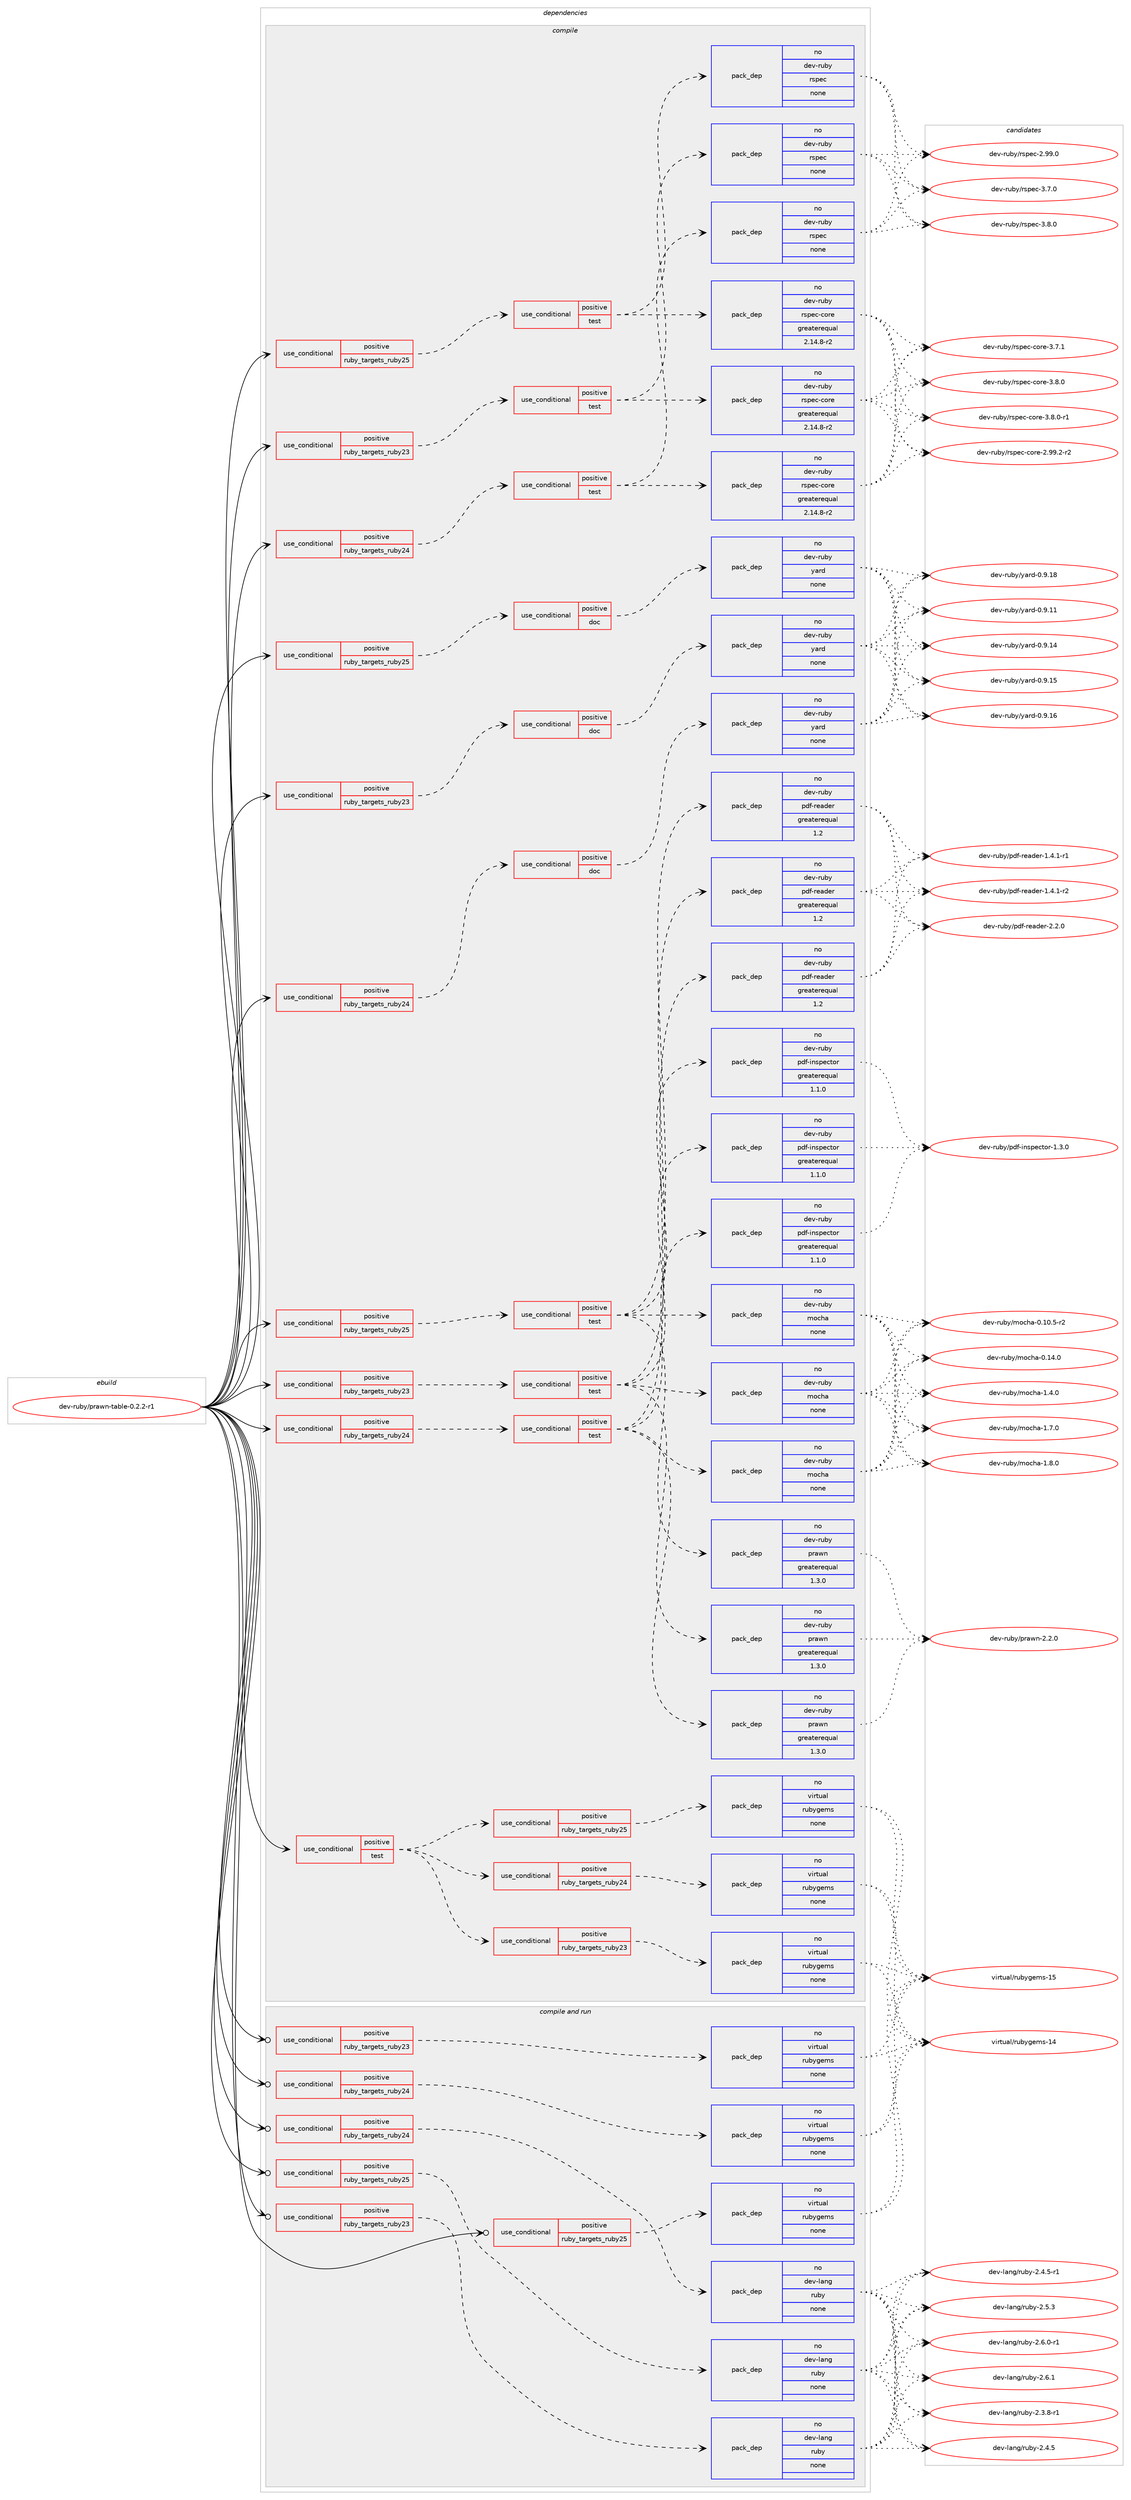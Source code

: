 digraph prolog {

# *************
# Graph options
# *************

newrank=true;
concentrate=true;
compound=true;
graph [rankdir=LR,fontname=Helvetica,fontsize=10,ranksep=1.5];#, ranksep=2.5, nodesep=0.2];
edge  [arrowhead=vee];
node  [fontname=Helvetica,fontsize=10];

# **********
# The ebuild
# **********

subgraph cluster_leftcol {
color=gray;
rank=same;
label=<<i>ebuild</i>>;
id [label="dev-ruby/prawn-table-0.2.2-r1", color=red, width=4, href="../dev-ruby/prawn-table-0.2.2-r1.svg"];
}

# ****************
# The dependencies
# ****************

subgraph cluster_midcol {
color=gray;
label=<<i>dependencies</i>>;
subgraph cluster_compile {
fillcolor="#eeeeee";
style=filled;
label=<<i>compile</i>>;
subgraph cond409770 {
dependency1512200 [label=<<TABLE BORDER="0" CELLBORDER="1" CELLSPACING="0" CELLPADDING="4"><TR><TD ROWSPAN="3" CELLPADDING="10">use_conditional</TD></TR><TR><TD>positive</TD></TR><TR><TD>ruby_targets_ruby23</TD></TR></TABLE>>, shape=none, color=red];
subgraph cond409771 {
dependency1512201 [label=<<TABLE BORDER="0" CELLBORDER="1" CELLSPACING="0" CELLPADDING="4"><TR><TD ROWSPAN="3" CELLPADDING="10">use_conditional</TD></TR><TR><TD>positive</TD></TR><TR><TD>doc</TD></TR></TABLE>>, shape=none, color=red];
subgraph pack1078924 {
dependency1512202 [label=<<TABLE BORDER="0" CELLBORDER="1" CELLSPACING="0" CELLPADDING="4" WIDTH="220"><TR><TD ROWSPAN="6" CELLPADDING="30">pack_dep</TD></TR><TR><TD WIDTH="110">no</TD></TR><TR><TD>dev-ruby</TD></TR><TR><TD>yard</TD></TR><TR><TD>none</TD></TR><TR><TD></TD></TR></TABLE>>, shape=none, color=blue];
}
dependency1512201:e -> dependency1512202:w [weight=20,style="dashed",arrowhead="vee"];
}
dependency1512200:e -> dependency1512201:w [weight=20,style="dashed",arrowhead="vee"];
}
id:e -> dependency1512200:w [weight=20,style="solid",arrowhead="vee"];
subgraph cond409772 {
dependency1512203 [label=<<TABLE BORDER="0" CELLBORDER="1" CELLSPACING="0" CELLPADDING="4"><TR><TD ROWSPAN="3" CELLPADDING="10">use_conditional</TD></TR><TR><TD>positive</TD></TR><TR><TD>ruby_targets_ruby23</TD></TR></TABLE>>, shape=none, color=red];
subgraph cond409773 {
dependency1512204 [label=<<TABLE BORDER="0" CELLBORDER="1" CELLSPACING="0" CELLPADDING="4"><TR><TD ROWSPAN="3" CELLPADDING="10">use_conditional</TD></TR><TR><TD>positive</TD></TR><TR><TD>test</TD></TR></TABLE>>, shape=none, color=red];
subgraph pack1078925 {
dependency1512205 [label=<<TABLE BORDER="0" CELLBORDER="1" CELLSPACING="0" CELLPADDING="4" WIDTH="220"><TR><TD ROWSPAN="6" CELLPADDING="30">pack_dep</TD></TR><TR><TD WIDTH="110">no</TD></TR><TR><TD>dev-ruby</TD></TR><TR><TD>mocha</TD></TR><TR><TD>none</TD></TR><TR><TD></TD></TR></TABLE>>, shape=none, color=blue];
}
dependency1512204:e -> dependency1512205:w [weight=20,style="dashed",arrowhead="vee"];
subgraph pack1078926 {
dependency1512206 [label=<<TABLE BORDER="0" CELLBORDER="1" CELLSPACING="0" CELLPADDING="4" WIDTH="220"><TR><TD ROWSPAN="6" CELLPADDING="30">pack_dep</TD></TR><TR><TD WIDTH="110">no</TD></TR><TR><TD>dev-ruby</TD></TR><TR><TD>pdf-inspector</TD></TR><TR><TD>greaterequal</TD></TR><TR><TD>1.1.0</TD></TR></TABLE>>, shape=none, color=blue];
}
dependency1512204:e -> dependency1512206:w [weight=20,style="dashed",arrowhead="vee"];
subgraph pack1078927 {
dependency1512207 [label=<<TABLE BORDER="0" CELLBORDER="1" CELLSPACING="0" CELLPADDING="4" WIDTH="220"><TR><TD ROWSPAN="6" CELLPADDING="30">pack_dep</TD></TR><TR><TD WIDTH="110">no</TD></TR><TR><TD>dev-ruby</TD></TR><TR><TD>pdf-reader</TD></TR><TR><TD>greaterequal</TD></TR><TR><TD>1.2</TD></TR></TABLE>>, shape=none, color=blue];
}
dependency1512204:e -> dependency1512207:w [weight=20,style="dashed",arrowhead="vee"];
subgraph pack1078928 {
dependency1512208 [label=<<TABLE BORDER="0" CELLBORDER="1" CELLSPACING="0" CELLPADDING="4" WIDTH="220"><TR><TD ROWSPAN="6" CELLPADDING="30">pack_dep</TD></TR><TR><TD WIDTH="110">no</TD></TR><TR><TD>dev-ruby</TD></TR><TR><TD>prawn</TD></TR><TR><TD>greaterequal</TD></TR><TR><TD>1.3.0</TD></TR></TABLE>>, shape=none, color=blue];
}
dependency1512204:e -> dependency1512208:w [weight=20,style="dashed",arrowhead="vee"];
}
dependency1512203:e -> dependency1512204:w [weight=20,style="dashed",arrowhead="vee"];
}
id:e -> dependency1512203:w [weight=20,style="solid",arrowhead="vee"];
subgraph cond409774 {
dependency1512209 [label=<<TABLE BORDER="0" CELLBORDER="1" CELLSPACING="0" CELLPADDING="4"><TR><TD ROWSPAN="3" CELLPADDING="10">use_conditional</TD></TR><TR><TD>positive</TD></TR><TR><TD>ruby_targets_ruby23</TD></TR></TABLE>>, shape=none, color=red];
subgraph cond409775 {
dependency1512210 [label=<<TABLE BORDER="0" CELLBORDER="1" CELLSPACING="0" CELLPADDING="4"><TR><TD ROWSPAN="3" CELLPADDING="10">use_conditional</TD></TR><TR><TD>positive</TD></TR><TR><TD>test</TD></TR></TABLE>>, shape=none, color=red];
subgraph pack1078929 {
dependency1512211 [label=<<TABLE BORDER="0" CELLBORDER="1" CELLSPACING="0" CELLPADDING="4" WIDTH="220"><TR><TD ROWSPAN="6" CELLPADDING="30">pack_dep</TD></TR><TR><TD WIDTH="110">no</TD></TR><TR><TD>dev-ruby</TD></TR><TR><TD>rspec</TD></TR><TR><TD>none</TD></TR><TR><TD></TD></TR></TABLE>>, shape=none, color=blue];
}
dependency1512210:e -> dependency1512211:w [weight=20,style="dashed",arrowhead="vee"];
subgraph pack1078930 {
dependency1512212 [label=<<TABLE BORDER="0" CELLBORDER="1" CELLSPACING="0" CELLPADDING="4" WIDTH="220"><TR><TD ROWSPAN="6" CELLPADDING="30">pack_dep</TD></TR><TR><TD WIDTH="110">no</TD></TR><TR><TD>dev-ruby</TD></TR><TR><TD>rspec-core</TD></TR><TR><TD>greaterequal</TD></TR><TR><TD>2.14.8-r2</TD></TR></TABLE>>, shape=none, color=blue];
}
dependency1512210:e -> dependency1512212:w [weight=20,style="dashed",arrowhead="vee"];
}
dependency1512209:e -> dependency1512210:w [weight=20,style="dashed",arrowhead="vee"];
}
id:e -> dependency1512209:w [weight=20,style="solid",arrowhead="vee"];
subgraph cond409776 {
dependency1512213 [label=<<TABLE BORDER="0" CELLBORDER="1" CELLSPACING="0" CELLPADDING="4"><TR><TD ROWSPAN="3" CELLPADDING="10">use_conditional</TD></TR><TR><TD>positive</TD></TR><TR><TD>ruby_targets_ruby24</TD></TR></TABLE>>, shape=none, color=red];
subgraph cond409777 {
dependency1512214 [label=<<TABLE BORDER="0" CELLBORDER="1" CELLSPACING="0" CELLPADDING="4"><TR><TD ROWSPAN="3" CELLPADDING="10">use_conditional</TD></TR><TR><TD>positive</TD></TR><TR><TD>doc</TD></TR></TABLE>>, shape=none, color=red];
subgraph pack1078931 {
dependency1512215 [label=<<TABLE BORDER="0" CELLBORDER="1" CELLSPACING="0" CELLPADDING="4" WIDTH="220"><TR><TD ROWSPAN="6" CELLPADDING="30">pack_dep</TD></TR><TR><TD WIDTH="110">no</TD></TR><TR><TD>dev-ruby</TD></TR><TR><TD>yard</TD></TR><TR><TD>none</TD></TR><TR><TD></TD></TR></TABLE>>, shape=none, color=blue];
}
dependency1512214:e -> dependency1512215:w [weight=20,style="dashed",arrowhead="vee"];
}
dependency1512213:e -> dependency1512214:w [weight=20,style="dashed",arrowhead="vee"];
}
id:e -> dependency1512213:w [weight=20,style="solid",arrowhead="vee"];
subgraph cond409778 {
dependency1512216 [label=<<TABLE BORDER="0" CELLBORDER="1" CELLSPACING="0" CELLPADDING="4"><TR><TD ROWSPAN="3" CELLPADDING="10">use_conditional</TD></TR><TR><TD>positive</TD></TR><TR><TD>ruby_targets_ruby24</TD></TR></TABLE>>, shape=none, color=red];
subgraph cond409779 {
dependency1512217 [label=<<TABLE BORDER="0" CELLBORDER="1" CELLSPACING="0" CELLPADDING="4"><TR><TD ROWSPAN="3" CELLPADDING="10">use_conditional</TD></TR><TR><TD>positive</TD></TR><TR><TD>test</TD></TR></TABLE>>, shape=none, color=red];
subgraph pack1078932 {
dependency1512218 [label=<<TABLE BORDER="0" CELLBORDER="1" CELLSPACING="0" CELLPADDING="4" WIDTH="220"><TR><TD ROWSPAN="6" CELLPADDING="30">pack_dep</TD></TR><TR><TD WIDTH="110">no</TD></TR><TR><TD>dev-ruby</TD></TR><TR><TD>mocha</TD></TR><TR><TD>none</TD></TR><TR><TD></TD></TR></TABLE>>, shape=none, color=blue];
}
dependency1512217:e -> dependency1512218:w [weight=20,style="dashed",arrowhead="vee"];
subgraph pack1078933 {
dependency1512219 [label=<<TABLE BORDER="0" CELLBORDER="1" CELLSPACING="0" CELLPADDING="4" WIDTH="220"><TR><TD ROWSPAN="6" CELLPADDING="30">pack_dep</TD></TR><TR><TD WIDTH="110">no</TD></TR><TR><TD>dev-ruby</TD></TR><TR><TD>pdf-inspector</TD></TR><TR><TD>greaterequal</TD></TR><TR><TD>1.1.0</TD></TR></TABLE>>, shape=none, color=blue];
}
dependency1512217:e -> dependency1512219:w [weight=20,style="dashed",arrowhead="vee"];
subgraph pack1078934 {
dependency1512220 [label=<<TABLE BORDER="0" CELLBORDER="1" CELLSPACING="0" CELLPADDING="4" WIDTH="220"><TR><TD ROWSPAN="6" CELLPADDING="30">pack_dep</TD></TR><TR><TD WIDTH="110">no</TD></TR><TR><TD>dev-ruby</TD></TR><TR><TD>pdf-reader</TD></TR><TR><TD>greaterequal</TD></TR><TR><TD>1.2</TD></TR></TABLE>>, shape=none, color=blue];
}
dependency1512217:e -> dependency1512220:w [weight=20,style="dashed",arrowhead="vee"];
subgraph pack1078935 {
dependency1512221 [label=<<TABLE BORDER="0" CELLBORDER="1" CELLSPACING="0" CELLPADDING="4" WIDTH="220"><TR><TD ROWSPAN="6" CELLPADDING="30">pack_dep</TD></TR><TR><TD WIDTH="110">no</TD></TR><TR><TD>dev-ruby</TD></TR><TR><TD>prawn</TD></TR><TR><TD>greaterequal</TD></TR><TR><TD>1.3.0</TD></TR></TABLE>>, shape=none, color=blue];
}
dependency1512217:e -> dependency1512221:w [weight=20,style="dashed",arrowhead="vee"];
}
dependency1512216:e -> dependency1512217:w [weight=20,style="dashed",arrowhead="vee"];
}
id:e -> dependency1512216:w [weight=20,style="solid",arrowhead="vee"];
subgraph cond409780 {
dependency1512222 [label=<<TABLE BORDER="0" CELLBORDER="1" CELLSPACING="0" CELLPADDING="4"><TR><TD ROWSPAN="3" CELLPADDING="10">use_conditional</TD></TR><TR><TD>positive</TD></TR><TR><TD>ruby_targets_ruby24</TD></TR></TABLE>>, shape=none, color=red];
subgraph cond409781 {
dependency1512223 [label=<<TABLE BORDER="0" CELLBORDER="1" CELLSPACING="0" CELLPADDING="4"><TR><TD ROWSPAN="3" CELLPADDING="10">use_conditional</TD></TR><TR><TD>positive</TD></TR><TR><TD>test</TD></TR></TABLE>>, shape=none, color=red];
subgraph pack1078936 {
dependency1512224 [label=<<TABLE BORDER="0" CELLBORDER="1" CELLSPACING="0" CELLPADDING="4" WIDTH="220"><TR><TD ROWSPAN="6" CELLPADDING="30">pack_dep</TD></TR><TR><TD WIDTH="110">no</TD></TR><TR><TD>dev-ruby</TD></TR><TR><TD>rspec</TD></TR><TR><TD>none</TD></TR><TR><TD></TD></TR></TABLE>>, shape=none, color=blue];
}
dependency1512223:e -> dependency1512224:w [weight=20,style="dashed",arrowhead="vee"];
subgraph pack1078937 {
dependency1512225 [label=<<TABLE BORDER="0" CELLBORDER="1" CELLSPACING="0" CELLPADDING="4" WIDTH="220"><TR><TD ROWSPAN="6" CELLPADDING="30">pack_dep</TD></TR><TR><TD WIDTH="110">no</TD></TR><TR><TD>dev-ruby</TD></TR><TR><TD>rspec-core</TD></TR><TR><TD>greaterequal</TD></TR><TR><TD>2.14.8-r2</TD></TR></TABLE>>, shape=none, color=blue];
}
dependency1512223:e -> dependency1512225:w [weight=20,style="dashed",arrowhead="vee"];
}
dependency1512222:e -> dependency1512223:w [weight=20,style="dashed",arrowhead="vee"];
}
id:e -> dependency1512222:w [weight=20,style="solid",arrowhead="vee"];
subgraph cond409782 {
dependency1512226 [label=<<TABLE BORDER="0" CELLBORDER="1" CELLSPACING="0" CELLPADDING="4"><TR><TD ROWSPAN="3" CELLPADDING="10">use_conditional</TD></TR><TR><TD>positive</TD></TR><TR><TD>ruby_targets_ruby25</TD></TR></TABLE>>, shape=none, color=red];
subgraph cond409783 {
dependency1512227 [label=<<TABLE BORDER="0" CELLBORDER="1" CELLSPACING="0" CELLPADDING="4"><TR><TD ROWSPAN="3" CELLPADDING="10">use_conditional</TD></TR><TR><TD>positive</TD></TR><TR><TD>doc</TD></TR></TABLE>>, shape=none, color=red];
subgraph pack1078938 {
dependency1512228 [label=<<TABLE BORDER="0" CELLBORDER="1" CELLSPACING="0" CELLPADDING="4" WIDTH="220"><TR><TD ROWSPAN="6" CELLPADDING="30">pack_dep</TD></TR><TR><TD WIDTH="110">no</TD></TR><TR><TD>dev-ruby</TD></TR><TR><TD>yard</TD></TR><TR><TD>none</TD></TR><TR><TD></TD></TR></TABLE>>, shape=none, color=blue];
}
dependency1512227:e -> dependency1512228:w [weight=20,style="dashed",arrowhead="vee"];
}
dependency1512226:e -> dependency1512227:w [weight=20,style="dashed",arrowhead="vee"];
}
id:e -> dependency1512226:w [weight=20,style="solid",arrowhead="vee"];
subgraph cond409784 {
dependency1512229 [label=<<TABLE BORDER="0" CELLBORDER="1" CELLSPACING="0" CELLPADDING="4"><TR><TD ROWSPAN="3" CELLPADDING="10">use_conditional</TD></TR><TR><TD>positive</TD></TR><TR><TD>ruby_targets_ruby25</TD></TR></TABLE>>, shape=none, color=red];
subgraph cond409785 {
dependency1512230 [label=<<TABLE BORDER="0" CELLBORDER="1" CELLSPACING="0" CELLPADDING="4"><TR><TD ROWSPAN="3" CELLPADDING="10">use_conditional</TD></TR><TR><TD>positive</TD></TR><TR><TD>test</TD></TR></TABLE>>, shape=none, color=red];
subgraph pack1078939 {
dependency1512231 [label=<<TABLE BORDER="0" CELLBORDER="1" CELLSPACING="0" CELLPADDING="4" WIDTH="220"><TR><TD ROWSPAN="6" CELLPADDING="30">pack_dep</TD></TR><TR><TD WIDTH="110">no</TD></TR><TR><TD>dev-ruby</TD></TR><TR><TD>mocha</TD></TR><TR><TD>none</TD></TR><TR><TD></TD></TR></TABLE>>, shape=none, color=blue];
}
dependency1512230:e -> dependency1512231:w [weight=20,style="dashed",arrowhead="vee"];
subgraph pack1078940 {
dependency1512232 [label=<<TABLE BORDER="0" CELLBORDER="1" CELLSPACING="0" CELLPADDING="4" WIDTH="220"><TR><TD ROWSPAN="6" CELLPADDING="30">pack_dep</TD></TR><TR><TD WIDTH="110">no</TD></TR><TR><TD>dev-ruby</TD></TR><TR><TD>pdf-inspector</TD></TR><TR><TD>greaterequal</TD></TR><TR><TD>1.1.0</TD></TR></TABLE>>, shape=none, color=blue];
}
dependency1512230:e -> dependency1512232:w [weight=20,style="dashed",arrowhead="vee"];
subgraph pack1078941 {
dependency1512233 [label=<<TABLE BORDER="0" CELLBORDER="1" CELLSPACING="0" CELLPADDING="4" WIDTH="220"><TR><TD ROWSPAN="6" CELLPADDING="30">pack_dep</TD></TR><TR><TD WIDTH="110">no</TD></TR><TR><TD>dev-ruby</TD></TR><TR><TD>pdf-reader</TD></TR><TR><TD>greaterequal</TD></TR><TR><TD>1.2</TD></TR></TABLE>>, shape=none, color=blue];
}
dependency1512230:e -> dependency1512233:w [weight=20,style="dashed",arrowhead="vee"];
subgraph pack1078942 {
dependency1512234 [label=<<TABLE BORDER="0" CELLBORDER="1" CELLSPACING="0" CELLPADDING="4" WIDTH="220"><TR><TD ROWSPAN="6" CELLPADDING="30">pack_dep</TD></TR><TR><TD WIDTH="110">no</TD></TR><TR><TD>dev-ruby</TD></TR><TR><TD>prawn</TD></TR><TR><TD>greaterequal</TD></TR><TR><TD>1.3.0</TD></TR></TABLE>>, shape=none, color=blue];
}
dependency1512230:e -> dependency1512234:w [weight=20,style="dashed",arrowhead="vee"];
}
dependency1512229:e -> dependency1512230:w [weight=20,style="dashed",arrowhead="vee"];
}
id:e -> dependency1512229:w [weight=20,style="solid",arrowhead="vee"];
subgraph cond409786 {
dependency1512235 [label=<<TABLE BORDER="0" CELLBORDER="1" CELLSPACING="0" CELLPADDING="4"><TR><TD ROWSPAN="3" CELLPADDING="10">use_conditional</TD></TR><TR><TD>positive</TD></TR><TR><TD>ruby_targets_ruby25</TD></TR></TABLE>>, shape=none, color=red];
subgraph cond409787 {
dependency1512236 [label=<<TABLE BORDER="0" CELLBORDER="1" CELLSPACING="0" CELLPADDING="4"><TR><TD ROWSPAN="3" CELLPADDING="10">use_conditional</TD></TR><TR><TD>positive</TD></TR><TR><TD>test</TD></TR></TABLE>>, shape=none, color=red];
subgraph pack1078943 {
dependency1512237 [label=<<TABLE BORDER="0" CELLBORDER="1" CELLSPACING="0" CELLPADDING="4" WIDTH="220"><TR><TD ROWSPAN="6" CELLPADDING="30">pack_dep</TD></TR><TR><TD WIDTH="110">no</TD></TR><TR><TD>dev-ruby</TD></TR><TR><TD>rspec</TD></TR><TR><TD>none</TD></TR><TR><TD></TD></TR></TABLE>>, shape=none, color=blue];
}
dependency1512236:e -> dependency1512237:w [weight=20,style="dashed",arrowhead="vee"];
subgraph pack1078944 {
dependency1512238 [label=<<TABLE BORDER="0" CELLBORDER="1" CELLSPACING="0" CELLPADDING="4" WIDTH="220"><TR><TD ROWSPAN="6" CELLPADDING="30">pack_dep</TD></TR><TR><TD WIDTH="110">no</TD></TR><TR><TD>dev-ruby</TD></TR><TR><TD>rspec-core</TD></TR><TR><TD>greaterequal</TD></TR><TR><TD>2.14.8-r2</TD></TR></TABLE>>, shape=none, color=blue];
}
dependency1512236:e -> dependency1512238:w [weight=20,style="dashed",arrowhead="vee"];
}
dependency1512235:e -> dependency1512236:w [weight=20,style="dashed",arrowhead="vee"];
}
id:e -> dependency1512235:w [weight=20,style="solid",arrowhead="vee"];
subgraph cond409788 {
dependency1512239 [label=<<TABLE BORDER="0" CELLBORDER="1" CELLSPACING="0" CELLPADDING="4"><TR><TD ROWSPAN="3" CELLPADDING="10">use_conditional</TD></TR><TR><TD>positive</TD></TR><TR><TD>test</TD></TR></TABLE>>, shape=none, color=red];
subgraph cond409789 {
dependency1512240 [label=<<TABLE BORDER="0" CELLBORDER="1" CELLSPACING="0" CELLPADDING="4"><TR><TD ROWSPAN="3" CELLPADDING="10">use_conditional</TD></TR><TR><TD>positive</TD></TR><TR><TD>ruby_targets_ruby23</TD></TR></TABLE>>, shape=none, color=red];
subgraph pack1078945 {
dependency1512241 [label=<<TABLE BORDER="0" CELLBORDER="1" CELLSPACING="0" CELLPADDING="4" WIDTH="220"><TR><TD ROWSPAN="6" CELLPADDING="30">pack_dep</TD></TR><TR><TD WIDTH="110">no</TD></TR><TR><TD>virtual</TD></TR><TR><TD>rubygems</TD></TR><TR><TD>none</TD></TR><TR><TD></TD></TR></TABLE>>, shape=none, color=blue];
}
dependency1512240:e -> dependency1512241:w [weight=20,style="dashed",arrowhead="vee"];
}
dependency1512239:e -> dependency1512240:w [weight=20,style="dashed",arrowhead="vee"];
subgraph cond409790 {
dependency1512242 [label=<<TABLE BORDER="0" CELLBORDER="1" CELLSPACING="0" CELLPADDING="4"><TR><TD ROWSPAN="3" CELLPADDING="10">use_conditional</TD></TR><TR><TD>positive</TD></TR><TR><TD>ruby_targets_ruby24</TD></TR></TABLE>>, shape=none, color=red];
subgraph pack1078946 {
dependency1512243 [label=<<TABLE BORDER="0" CELLBORDER="1" CELLSPACING="0" CELLPADDING="4" WIDTH="220"><TR><TD ROWSPAN="6" CELLPADDING="30">pack_dep</TD></TR><TR><TD WIDTH="110">no</TD></TR><TR><TD>virtual</TD></TR><TR><TD>rubygems</TD></TR><TR><TD>none</TD></TR><TR><TD></TD></TR></TABLE>>, shape=none, color=blue];
}
dependency1512242:e -> dependency1512243:w [weight=20,style="dashed",arrowhead="vee"];
}
dependency1512239:e -> dependency1512242:w [weight=20,style="dashed",arrowhead="vee"];
subgraph cond409791 {
dependency1512244 [label=<<TABLE BORDER="0" CELLBORDER="1" CELLSPACING="0" CELLPADDING="4"><TR><TD ROWSPAN="3" CELLPADDING="10">use_conditional</TD></TR><TR><TD>positive</TD></TR><TR><TD>ruby_targets_ruby25</TD></TR></TABLE>>, shape=none, color=red];
subgraph pack1078947 {
dependency1512245 [label=<<TABLE BORDER="0" CELLBORDER="1" CELLSPACING="0" CELLPADDING="4" WIDTH="220"><TR><TD ROWSPAN="6" CELLPADDING="30">pack_dep</TD></TR><TR><TD WIDTH="110">no</TD></TR><TR><TD>virtual</TD></TR><TR><TD>rubygems</TD></TR><TR><TD>none</TD></TR><TR><TD></TD></TR></TABLE>>, shape=none, color=blue];
}
dependency1512244:e -> dependency1512245:w [weight=20,style="dashed",arrowhead="vee"];
}
dependency1512239:e -> dependency1512244:w [weight=20,style="dashed",arrowhead="vee"];
}
id:e -> dependency1512239:w [weight=20,style="solid",arrowhead="vee"];
}
subgraph cluster_compileandrun {
fillcolor="#eeeeee";
style=filled;
label=<<i>compile and run</i>>;
subgraph cond409792 {
dependency1512246 [label=<<TABLE BORDER="0" CELLBORDER="1" CELLSPACING="0" CELLPADDING="4"><TR><TD ROWSPAN="3" CELLPADDING="10">use_conditional</TD></TR><TR><TD>positive</TD></TR><TR><TD>ruby_targets_ruby23</TD></TR></TABLE>>, shape=none, color=red];
subgraph pack1078948 {
dependency1512247 [label=<<TABLE BORDER="0" CELLBORDER="1" CELLSPACING="0" CELLPADDING="4" WIDTH="220"><TR><TD ROWSPAN="6" CELLPADDING="30">pack_dep</TD></TR><TR><TD WIDTH="110">no</TD></TR><TR><TD>dev-lang</TD></TR><TR><TD>ruby</TD></TR><TR><TD>none</TD></TR><TR><TD></TD></TR></TABLE>>, shape=none, color=blue];
}
dependency1512246:e -> dependency1512247:w [weight=20,style="dashed",arrowhead="vee"];
}
id:e -> dependency1512246:w [weight=20,style="solid",arrowhead="odotvee"];
subgraph cond409793 {
dependency1512248 [label=<<TABLE BORDER="0" CELLBORDER="1" CELLSPACING="0" CELLPADDING="4"><TR><TD ROWSPAN="3" CELLPADDING="10">use_conditional</TD></TR><TR><TD>positive</TD></TR><TR><TD>ruby_targets_ruby23</TD></TR></TABLE>>, shape=none, color=red];
subgraph pack1078949 {
dependency1512249 [label=<<TABLE BORDER="0" CELLBORDER="1" CELLSPACING="0" CELLPADDING="4" WIDTH="220"><TR><TD ROWSPAN="6" CELLPADDING="30">pack_dep</TD></TR><TR><TD WIDTH="110">no</TD></TR><TR><TD>virtual</TD></TR><TR><TD>rubygems</TD></TR><TR><TD>none</TD></TR><TR><TD></TD></TR></TABLE>>, shape=none, color=blue];
}
dependency1512248:e -> dependency1512249:w [weight=20,style="dashed",arrowhead="vee"];
}
id:e -> dependency1512248:w [weight=20,style="solid",arrowhead="odotvee"];
subgraph cond409794 {
dependency1512250 [label=<<TABLE BORDER="0" CELLBORDER="1" CELLSPACING="0" CELLPADDING="4"><TR><TD ROWSPAN="3" CELLPADDING="10">use_conditional</TD></TR><TR><TD>positive</TD></TR><TR><TD>ruby_targets_ruby24</TD></TR></TABLE>>, shape=none, color=red];
subgraph pack1078950 {
dependency1512251 [label=<<TABLE BORDER="0" CELLBORDER="1" CELLSPACING="0" CELLPADDING="4" WIDTH="220"><TR><TD ROWSPAN="6" CELLPADDING="30">pack_dep</TD></TR><TR><TD WIDTH="110">no</TD></TR><TR><TD>dev-lang</TD></TR><TR><TD>ruby</TD></TR><TR><TD>none</TD></TR><TR><TD></TD></TR></TABLE>>, shape=none, color=blue];
}
dependency1512250:e -> dependency1512251:w [weight=20,style="dashed",arrowhead="vee"];
}
id:e -> dependency1512250:w [weight=20,style="solid",arrowhead="odotvee"];
subgraph cond409795 {
dependency1512252 [label=<<TABLE BORDER="0" CELLBORDER="1" CELLSPACING="0" CELLPADDING="4"><TR><TD ROWSPAN="3" CELLPADDING="10">use_conditional</TD></TR><TR><TD>positive</TD></TR><TR><TD>ruby_targets_ruby24</TD></TR></TABLE>>, shape=none, color=red];
subgraph pack1078951 {
dependency1512253 [label=<<TABLE BORDER="0" CELLBORDER="1" CELLSPACING="0" CELLPADDING="4" WIDTH="220"><TR><TD ROWSPAN="6" CELLPADDING="30">pack_dep</TD></TR><TR><TD WIDTH="110">no</TD></TR><TR><TD>virtual</TD></TR><TR><TD>rubygems</TD></TR><TR><TD>none</TD></TR><TR><TD></TD></TR></TABLE>>, shape=none, color=blue];
}
dependency1512252:e -> dependency1512253:w [weight=20,style="dashed",arrowhead="vee"];
}
id:e -> dependency1512252:w [weight=20,style="solid",arrowhead="odotvee"];
subgraph cond409796 {
dependency1512254 [label=<<TABLE BORDER="0" CELLBORDER="1" CELLSPACING="0" CELLPADDING="4"><TR><TD ROWSPAN="3" CELLPADDING="10">use_conditional</TD></TR><TR><TD>positive</TD></TR><TR><TD>ruby_targets_ruby25</TD></TR></TABLE>>, shape=none, color=red];
subgraph pack1078952 {
dependency1512255 [label=<<TABLE BORDER="0" CELLBORDER="1" CELLSPACING="0" CELLPADDING="4" WIDTH="220"><TR><TD ROWSPAN="6" CELLPADDING="30">pack_dep</TD></TR><TR><TD WIDTH="110">no</TD></TR><TR><TD>dev-lang</TD></TR><TR><TD>ruby</TD></TR><TR><TD>none</TD></TR><TR><TD></TD></TR></TABLE>>, shape=none, color=blue];
}
dependency1512254:e -> dependency1512255:w [weight=20,style="dashed",arrowhead="vee"];
}
id:e -> dependency1512254:w [weight=20,style="solid",arrowhead="odotvee"];
subgraph cond409797 {
dependency1512256 [label=<<TABLE BORDER="0" CELLBORDER="1" CELLSPACING="0" CELLPADDING="4"><TR><TD ROWSPAN="3" CELLPADDING="10">use_conditional</TD></TR><TR><TD>positive</TD></TR><TR><TD>ruby_targets_ruby25</TD></TR></TABLE>>, shape=none, color=red];
subgraph pack1078953 {
dependency1512257 [label=<<TABLE BORDER="0" CELLBORDER="1" CELLSPACING="0" CELLPADDING="4" WIDTH="220"><TR><TD ROWSPAN="6" CELLPADDING="30">pack_dep</TD></TR><TR><TD WIDTH="110">no</TD></TR><TR><TD>virtual</TD></TR><TR><TD>rubygems</TD></TR><TR><TD>none</TD></TR><TR><TD></TD></TR></TABLE>>, shape=none, color=blue];
}
dependency1512256:e -> dependency1512257:w [weight=20,style="dashed",arrowhead="vee"];
}
id:e -> dependency1512256:w [weight=20,style="solid",arrowhead="odotvee"];
}
subgraph cluster_run {
fillcolor="#eeeeee";
style=filled;
label=<<i>run</i>>;
}
}

# **************
# The candidates
# **************

subgraph cluster_choices {
rank=same;
color=gray;
label=<<i>candidates</i>>;

subgraph choice1078924 {
color=black;
nodesep=1;
choice1001011184511411798121471219711410045484657464949 [label="dev-ruby/yard-0.9.11", color=red, width=4,href="../dev-ruby/yard-0.9.11.svg"];
choice1001011184511411798121471219711410045484657464952 [label="dev-ruby/yard-0.9.14", color=red, width=4,href="../dev-ruby/yard-0.9.14.svg"];
choice1001011184511411798121471219711410045484657464953 [label="dev-ruby/yard-0.9.15", color=red, width=4,href="../dev-ruby/yard-0.9.15.svg"];
choice1001011184511411798121471219711410045484657464954 [label="dev-ruby/yard-0.9.16", color=red, width=4,href="../dev-ruby/yard-0.9.16.svg"];
choice1001011184511411798121471219711410045484657464956 [label="dev-ruby/yard-0.9.18", color=red, width=4,href="../dev-ruby/yard-0.9.18.svg"];
dependency1512202:e -> choice1001011184511411798121471219711410045484657464949:w [style=dotted,weight="100"];
dependency1512202:e -> choice1001011184511411798121471219711410045484657464952:w [style=dotted,weight="100"];
dependency1512202:e -> choice1001011184511411798121471219711410045484657464953:w [style=dotted,weight="100"];
dependency1512202:e -> choice1001011184511411798121471219711410045484657464954:w [style=dotted,weight="100"];
dependency1512202:e -> choice1001011184511411798121471219711410045484657464956:w [style=dotted,weight="100"];
}
subgraph choice1078925 {
color=black;
nodesep=1;
choice1001011184511411798121471091119910497454846494846534511450 [label="dev-ruby/mocha-0.10.5-r2", color=red, width=4,href="../dev-ruby/mocha-0.10.5-r2.svg"];
choice100101118451141179812147109111991049745484649524648 [label="dev-ruby/mocha-0.14.0", color=red, width=4,href="../dev-ruby/mocha-0.14.0.svg"];
choice1001011184511411798121471091119910497454946524648 [label="dev-ruby/mocha-1.4.0", color=red, width=4,href="../dev-ruby/mocha-1.4.0.svg"];
choice1001011184511411798121471091119910497454946554648 [label="dev-ruby/mocha-1.7.0", color=red, width=4,href="../dev-ruby/mocha-1.7.0.svg"];
choice1001011184511411798121471091119910497454946564648 [label="dev-ruby/mocha-1.8.0", color=red, width=4,href="../dev-ruby/mocha-1.8.0.svg"];
dependency1512205:e -> choice1001011184511411798121471091119910497454846494846534511450:w [style=dotted,weight="100"];
dependency1512205:e -> choice100101118451141179812147109111991049745484649524648:w [style=dotted,weight="100"];
dependency1512205:e -> choice1001011184511411798121471091119910497454946524648:w [style=dotted,weight="100"];
dependency1512205:e -> choice1001011184511411798121471091119910497454946554648:w [style=dotted,weight="100"];
dependency1512205:e -> choice1001011184511411798121471091119910497454946564648:w [style=dotted,weight="100"];
}
subgraph choice1078926 {
color=black;
nodesep=1;
choice1001011184511411798121471121001024510511011511210199116111114454946514648 [label="dev-ruby/pdf-inspector-1.3.0", color=red, width=4,href="../dev-ruby/pdf-inspector-1.3.0.svg"];
dependency1512206:e -> choice1001011184511411798121471121001024510511011511210199116111114454946514648:w [style=dotted,weight="100"];
}
subgraph choice1078927 {
color=black;
nodesep=1;
choice10010111845114117981214711210010245114101971001011144549465246494511449 [label="dev-ruby/pdf-reader-1.4.1-r1", color=red, width=4,href="../dev-ruby/pdf-reader-1.4.1-r1.svg"];
choice10010111845114117981214711210010245114101971001011144549465246494511450 [label="dev-ruby/pdf-reader-1.4.1-r2", color=red, width=4,href="../dev-ruby/pdf-reader-1.4.1-r2.svg"];
choice1001011184511411798121471121001024511410197100101114455046504648 [label="dev-ruby/pdf-reader-2.2.0", color=red, width=4,href="../dev-ruby/pdf-reader-2.2.0.svg"];
dependency1512207:e -> choice10010111845114117981214711210010245114101971001011144549465246494511449:w [style=dotted,weight="100"];
dependency1512207:e -> choice10010111845114117981214711210010245114101971001011144549465246494511450:w [style=dotted,weight="100"];
dependency1512207:e -> choice1001011184511411798121471121001024511410197100101114455046504648:w [style=dotted,weight="100"];
}
subgraph choice1078928 {
color=black;
nodesep=1;
choice10010111845114117981214711211497119110455046504648 [label="dev-ruby/prawn-2.2.0", color=red, width=4,href="../dev-ruby/prawn-2.2.0.svg"];
dependency1512208:e -> choice10010111845114117981214711211497119110455046504648:w [style=dotted,weight="100"];
}
subgraph choice1078929 {
color=black;
nodesep=1;
choice1001011184511411798121471141151121019945504657574648 [label="dev-ruby/rspec-2.99.0", color=red, width=4,href="../dev-ruby/rspec-2.99.0.svg"];
choice10010111845114117981214711411511210199455146554648 [label="dev-ruby/rspec-3.7.0", color=red, width=4,href="../dev-ruby/rspec-3.7.0.svg"];
choice10010111845114117981214711411511210199455146564648 [label="dev-ruby/rspec-3.8.0", color=red, width=4,href="../dev-ruby/rspec-3.8.0.svg"];
dependency1512211:e -> choice1001011184511411798121471141151121019945504657574648:w [style=dotted,weight="100"];
dependency1512211:e -> choice10010111845114117981214711411511210199455146554648:w [style=dotted,weight="100"];
dependency1512211:e -> choice10010111845114117981214711411511210199455146564648:w [style=dotted,weight="100"];
}
subgraph choice1078930 {
color=black;
nodesep=1;
choice100101118451141179812147114115112101994599111114101455046575746504511450 [label="dev-ruby/rspec-core-2.99.2-r2", color=red, width=4,href="../dev-ruby/rspec-core-2.99.2-r2.svg"];
choice100101118451141179812147114115112101994599111114101455146554649 [label="dev-ruby/rspec-core-3.7.1", color=red, width=4,href="../dev-ruby/rspec-core-3.7.1.svg"];
choice100101118451141179812147114115112101994599111114101455146564648 [label="dev-ruby/rspec-core-3.8.0", color=red, width=4,href="../dev-ruby/rspec-core-3.8.0.svg"];
choice1001011184511411798121471141151121019945991111141014551465646484511449 [label="dev-ruby/rspec-core-3.8.0-r1", color=red, width=4,href="../dev-ruby/rspec-core-3.8.0-r1.svg"];
dependency1512212:e -> choice100101118451141179812147114115112101994599111114101455046575746504511450:w [style=dotted,weight="100"];
dependency1512212:e -> choice100101118451141179812147114115112101994599111114101455146554649:w [style=dotted,weight="100"];
dependency1512212:e -> choice100101118451141179812147114115112101994599111114101455146564648:w [style=dotted,weight="100"];
dependency1512212:e -> choice1001011184511411798121471141151121019945991111141014551465646484511449:w [style=dotted,weight="100"];
}
subgraph choice1078931 {
color=black;
nodesep=1;
choice1001011184511411798121471219711410045484657464949 [label="dev-ruby/yard-0.9.11", color=red, width=4,href="../dev-ruby/yard-0.9.11.svg"];
choice1001011184511411798121471219711410045484657464952 [label="dev-ruby/yard-0.9.14", color=red, width=4,href="../dev-ruby/yard-0.9.14.svg"];
choice1001011184511411798121471219711410045484657464953 [label="dev-ruby/yard-0.9.15", color=red, width=4,href="../dev-ruby/yard-0.9.15.svg"];
choice1001011184511411798121471219711410045484657464954 [label="dev-ruby/yard-0.9.16", color=red, width=4,href="../dev-ruby/yard-0.9.16.svg"];
choice1001011184511411798121471219711410045484657464956 [label="dev-ruby/yard-0.9.18", color=red, width=4,href="../dev-ruby/yard-0.9.18.svg"];
dependency1512215:e -> choice1001011184511411798121471219711410045484657464949:w [style=dotted,weight="100"];
dependency1512215:e -> choice1001011184511411798121471219711410045484657464952:w [style=dotted,weight="100"];
dependency1512215:e -> choice1001011184511411798121471219711410045484657464953:w [style=dotted,weight="100"];
dependency1512215:e -> choice1001011184511411798121471219711410045484657464954:w [style=dotted,weight="100"];
dependency1512215:e -> choice1001011184511411798121471219711410045484657464956:w [style=dotted,weight="100"];
}
subgraph choice1078932 {
color=black;
nodesep=1;
choice1001011184511411798121471091119910497454846494846534511450 [label="dev-ruby/mocha-0.10.5-r2", color=red, width=4,href="../dev-ruby/mocha-0.10.5-r2.svg"];
choice100101118451141179812147109111991049745484649524648 [label="dev-ruby/mocha-0.14.0", color=red, width=4,href="../dev-ruby/mocha-0.14.0.svg"];
choice1001011184511411798121471091119910497454946524648 [label="dev-ruby/mocha-1.4.0", color=red, width=4,href="../dev-ruby/mocha-1.4.0.svg"];
choice1001011184511411798121471091119910497454946554648 [label="dev-ruby/mocha-1.7.0", color=red, width=4,href="../dev-ruby/mocha-1.7.0.svg"];
choice1001011184511411798121471091119910497454946564648 [label="dev-ruby/mocha-1.8.0", color=red, width=4,href="../dev-ruby/mocha-1.8.0.svg"];
dependency1512218:e -> choice1001011184511411798121471091119910497454846494846534511450:w [style=dotted,weight="100"];
dependency1512218:e -> choice100101118451141179812147109111991049745484649524648:w [style=dotted,weight="100"];
dependency1512218:e -> choice1001011184511411798121471091119910497454946524648:w [style=dotted,weight="100"];
dependency1512218:e -> choice1001011184511411798121471091119910497454946554648:w [style=dotted,weight="100"];
dependency1512218:e -> choice1001011184511411798121471091119910497454946564648:w [style=dotted,weight="100"];
}
subgraph choice1078933 {
color=black;
nodesep=1;
choice1001011184511411798121471121001024510511011511210199116111114454946514648 [label="dev-ruby/pdf-inspector-1.3.0", color=red, width=4,href="../dev-ruby/pdf-inspector-1.3.0.svg"];
dependency1512219:e -> choice1001011184511411798121471121001024510511011511210199116111114454946514648:w [style=dotted,weight="100"];
}
subgraph choice1078934 {
color=black;
nodesep=1;
choice10010111845114117981214711210010245114101971001011144549465246494511449 [label="dev-ruby/pdf-reader-1.4.1-r1", color=red, width=4,href="../dev-ruby/pdf-reader-1.4.1-r1.svg"];
choice10010111845114117981214711210010245114101971001011144549465246494511450 [label="dev-ruby/pdf-reader-1.4.1-r2", color=red, width=4,href="../dev-ruby/pdf-reader-1.4.1-r2.svg"];
choice1001011184511411798121471121001024511410197100101114455046504648 [label="dev-ruby/pdf-reader-2.2.0", color=red, width=4,href="../dev-ruby/pdf-reader-2.2.0.svg"];
dependency1512220:e -> choice10010111845114117981214711210010245114101971001011144549465246494511449:w [style=dotted,weight="100"];
dependency1512220:e -> choice10010111845114117981214711210010245114101971001011144549465246494511450:w [style=dotted,weight="100"];
dependency1512220:e -> choice1001011184511411798121471121001024511410197100101114455046504648:w [style=dotted,weight="100"];
}
subgraph choice1078935 {
color=black;
nodesep=1;
choice10010111845114117981214711211497119110455046504648 [label="dev-ruby/prawn-2.2.0", color=red, width=4,href="../dev-ruby/prawn-2.2.0.svg"];
dependency1512221:e -> choice10010111845114117981214711211497119110455046504648:w [style=dotted,weight="100"];
}
subgraph choice1078936 {
color=black;
nodesep=1;
choice1001011184511411798121471141151121019945504657574648 [label="dev-ruby/rspec-2.99.0", color=red, width=4,href="../dev-ruby/rspec-2.99.0.svg"];
choice10010111845114117981214711411511210199455146554648 [label="dev-ruby/rspec-3.7.0", color=red, width=4,href="../dev-ruby/rspec-3.7.0.svg"];
choice10010111845114117981214711411511210199455146564648 [label="dev-ruby/rspec-3.8.0", color=red, width=4,href="../dev-ruby/rspec-3.8.0.svg"];
dependency1512224:e -> choice1001011184511411798121471141151121019945504657574648:w [style=dotted,weight="100"];
dependency1512224:e -> choice10010111845114117981214711411511210199455146554648:w [style=dotted,weight="100"];
dependency1512224:e -> choice10010111845114117981214711411511210199455146564648:w [style=dotted,weight="100"];
}
subgraph choice1078937 {
color=black;
nodesep=1;
choice100101118451141179812147114115112101994599111114101455046575746504511450 [label="dev-ruby/rspec-core-2.99.2-r2", color=red, width=4,href="../dev-ruby/rspec-core-2.99.2-r2.svg"];
choice100101118451141179812147114115112101994599111114101455146554649 [label="dev-ruby/rspec-core-3.7.1", color=red, width=4,href="../dev-ruby/rspec-core-3.7.1.svg"];
choice100101118451141179812147114115112101994599111114101455146564648 [label="dev-ruby/rspec-core-3.8.0", color=red, width=4,href="../dev-ruby/rspec-core-3.8.0.svg"];
choice1001011184511411798121471141151121019945991111141014551465646484511449 [label="dev-ruby/rspec-core-3.8.0-r1", color=red, width=4,href="../dev-ruby/rspec-core-3.8.0-r1.svg"];
dependency1512225:e -> choice100101118451141179812147114115112101994599111114101455046575746504511450:w [style=dotted,weight="100"];
dependency1512225:e -> choice100101118451141179812147114115112101994599111114101455146554649:w [style=dotted,weight="100"];
dependency1512225:e -> choice100101118451141179812147114115112101994599111114101455146564648:w [style=dotted,weight="100"];
dependency1512225:e -> choice1001011184511411798121471141151121019945991111141014551465646484511449:w [style=dotted,weight="100"];
}
subgraph choice1078938 {
color=black;
nodesep=1;
choice1001011184511411798121471219711410045484657464949 [label="dev-ruby/yard-0.9.11", color=red, width=4,href="../dev-ruby/yard-0.9.11.svg"];
choice1001011184511411798121471219711410045484657464952 [label="dev-ruby/yard-0.9.14", color=red, width=4,href="../dev-ruby/yard-0.9.14.svg"];
choice1001011184511411798121471219711410045484657464953 [label="dev-ruby/yard-0.9.15", color=red, width=4,href="../dev-ruby/yard-0.9.15.svg"];
choice1001011184511411798121471219711410045484657464954 [label="dev-ruby/yard-0.9.16", color=red, width=4,href="../dev-ruby/yard-0.9.16.svg"];
choice1001011184511411798121471219711410045484657464956 [label="dev-ruby/yard-0.9.18", color=red, width=4,href="../dev-ruby/yard-0.9.18.svg"];
dependency1512228:e -> choice1001011184511411798121471219711410045484657464949:w [style=dotted,weight="100"];
dependency1512228:e -> choice1001011184511411798121471219711410045484657464952:w [style=dotted,weight="100"];
dependency1512228:e -> choice1001011184511411798121471219711410045484657464953:w [style=dotted,weight="100"];
dependency1512228:e -> choice1001011184511411798121471219711410045484657464954:w [style=dotted,weight="100"];
dependency1512228:e -> choice1001011184511411798121471219711410045484657464956:w [style=dotted,weight="100"];
}
subgraph choice1078939 {
color=black;
nodesep=1;
choice1001011184511411798121471091119910497454846494846534511450 [label="dev-ruby/mocha-0.10.5-r2", color=red, width=4,href="../dev-ruby/mocha-0.10.5-r2.svg"];
choice100101118451141179812147109111991049745484649524648 [label="dev-ruby/mocha-0.14.0", color=red, width=4,href="../dev-ruby/mocha-0.14.0.svg"];
choice1001011184511411798121471091119910497454946524648 [label="dev-ruby/mocha-1.4.0", color=red, width=4,href="../dev-ruby/mocha-1.4.0.svg"];
choice1001011184511411798121471091119910497454946554648 [label="dev-ruby/mocha-1.7.0", color=red, width=4,href="../dev-ruby/mocha-1.7.0.svg"];
choice1001011184511411798121471091119910497454946564648 [label="dev-ruby/mocha-1.8.0", color=red, width=4,href="../dev-ruby/mocha-1.8.0.svg"];
dependency1512231:e -> choice1001011184511411798121471091119910497454846494846534511450:w [style=dotted,weight="100"];
dependency1512231:e -> choice100101118451141179812147109111991049745484649524648:w [style=dotted,weight="100"];
dependency1512231:e -> choice1001011184511411798121471091119910497454946524648:w [style=dotted,weight="100"];
dependency1512231:e -> choice1001011184511411798121471091119910497454946554648:w [style=dotted,weight="100"];
dependency1512231:e -> choice1001011184511411798121471091119910497454946564648:w [style=dotted,weight="100"];
}
subgraph choice1078940 {
color=black;
nodesep=1;
choice1001011184511411798121471121001024510511011511210199116111114454946514648 [label="dev-ruby/pdf-inspector-1.3.0", color=red, width=4,href="../dev-ruby/pdf-inspector-1.3.0.svg"];
dependency1512232:e -> choice1001011184511411798121471121001024510511011511210199116111114454946514648:w [style=dotted,weight="100"];
}
subgraph choice1078941 {
color=black;
nodesep=1;
choice10010111845114117981214711210010245114101971001011144549465246494511449 [label="dev-ruby/pdf-reader-1.4.1-r1", color=red, width=4,href="../dev-ruby/pdf-reader-1.4.1-r1.svg"];
choice10010111845114117981214711210010245114101971001011144549465246494511450 [label="dev-ruby/pdf-reader-1.4.1-r2", color=red, width=4,href="../dev-ruby/pdf-reader-1.4.1-r2.svg"];
choice1001011184511411798121471121001024511410197100101114455046504648 [label="dev-ruby/pdf-reader-2.2.0", color=red, width=4,href="../dev-ruby/pdf-reader-2.2.0.svg"];
dependency1512233:e -> choice10010111845114117981214711210010245114101971001011144549465246494511449:w [style=dotted,weight="100"];
dependency1512233:e -> choice10010111845114117981214711210010245114101971001011144549465246494511450:w [style=dotted,weight="100"];
dependency1512233:e -> choice1001011184511411798121471121001024511410197100101114455046504648:w [style=dotted,weight="100"];
}
subgraph choice1078942 {
color=black;
nodesep=1;
choice10010111845114117981214711211497119110455046504648 [label="dev-ruby/prawn-2.2.0", color=red, width=4,href="../dev-ruby/prawn-2.2.0.svg"];
dependency1512234:e -> choice10010111845114117981214711211497119110455046504648:w [style=dotted,weight="100"];
}
subgraph choice1078943 {
color=black;
nodesep=1;
choice1001011184511411798121471141151121019945504657574648 [label="dev-ruby/rspec-2.99.0", color=red, width=4,href="../dev-ruby/rspec-2.99.0.svg"];
choice10010111845114117981214711411511210199455146554648 [label="dev-ruby/rspec-3.7.0", color=red, width=4,href="../dev-ruby/rspec-3.7.0.svg"];
choice10010111845114117981214711411511210199455146564648 [label="dev-ruby/rspec-3.8.0", color=red, width=4,href="../dev-ruby/rspec-3.8.0.svg"];
dependency1512237:e -> choice1001011184511411798121471141151121019945504657574648:w [style=dotted,weight="100"];
dependency1512237:e -> choice10010111845114117981214711411511210199455146554648:w [style=dotted,weight="100"];
dependency1512237:e -> choice10010111845114117981214711411511210199455146564648:w [style=dotted,weight="100"];
}
subgraph choice1078944 {
color=black;
nodesep=1;
choice100101118451141179812147114115112101994599111114101455046575746504511450 [label="dev-ruby/rspec-core-2.99.2-r2", color=red, width=4,href="../dev-ruby/rspec-core-2.99.2-r2.svg"];
choice100101118451141179812147114115112101994599111114101455146554649 [label="dev-ruby/rspec-core-3.7.1", color=red, width=4,href="../dev-ruby/rspec-core-3.7.1.svg"];
choice100101118451141179812147114115112101994599111114101455146564648 [label="dev-ruby/rspec-core-3.8.0", color=red, width=4,href="../dev-ruby/rspec-core-3.8.0.svg"];
choice1001011184511411798121471141151121019945991111141014551465646484511449 [label="dev-ruby/rspec-core-3.8.0-r1", color=red, width=4,href="../dev-ruby/rspec-core-3.8.0-r1.svg"];
dependency1512238:e -> choice100101118451141179812147114115112101994599111114101455046575746504511450:w [style=dotted,weight="100"];
dependency1512238:e -> choice100101118451141179812147114115112101994599111114101455146554649:w [style=dotted,weight="100"];
dependency1512238:e -> choice100101118451141179812147114115112101994599111114101455146564648:w [style=dotted,weight="100"];
dependency1512238:e -> choice1001011184511411798121471141151121019945991111141014551465646484511449:w [style=dotted,weight="100"];
}
subgraph choice1078945 {
color=black;
nodesep=1;
choice118105114116117971084711411798121103101109115454952 [label="virtual/rubygems-14", color=red, width=4,href="../virtual/rubygems-14.svg"];
choice118105114116117971084711411798121103101109115454953 [label="virtual/rubygems-15", color=red, width=4,href="../virtual/rubygems-15.svg"];
dependency1512241:e -> choice118105114116117971084711411798121103101109115454952:w [style=dotted,weight="100"];
dependency1512241:e -> choice118105114116117971084711411798121103101109115454953:w [style=dotted,weight="100"];
}
subgraph choice1078946 {
color=black;
nodesep=1;
choice118105114116117971084711411798121103101109115454952 [label="virtual/rubygems-14", color=red, width=4,href="../virtual/rubygems-14.svg"];
choice118105114116117971084711411798121103101109115454953 [label="virtual/rubygems-15", color=red, width=4,href="../virtual/rubygems-15.svg"];
dependency1512243:e -> choice118105114116117971084711411798121103101109115454952:w [style=dotted,weight="100"];
dependency1512243:e -> choice118105114116117971084711411798121103101109115454953:w [style=dotted,weight="100"];
}
subgraph choice1078947 {
color=black;
nodesep=1;
choice118105114116117971084711411798121103101109115454952 [label="virtual/rubygems-14", color=red, width=4,href="../virtual/rubygems-14.svg"];
choice118105114116117971084711411798121103101109115454953 [label="virtual/rubygems-15", color=red, width=4,href="../virtual/rubygems-15.svg"];
dependency1512245:e -> choice118105114116117971084711411798121103101109115454952:w [style=dotted,weight="100"];
dependency1512245:e -> choice118105114116117971084711411798121103101109115454953:w [style=dotted,weight="100"];
}
subgraph choice1078948 {
color=black;
nodesep=1;
choice100101118451089711010347114117981214550465146564511449 [label="dev-lang/ruby-2.3.8-r1", color=red, width=4,href="../dev-lang/ruby-2.3.8-r1.svg"];
choice10010111845108971101034711411798121455046524653 [label="dev-lang/ruby-2.4.5", color=red, width=4,href="../dev-lang/ruby-2.4.5.svg"];
choice100101118451089711010347114117981214550465246534511449 [label="dev-lang/ruby-2.4.5-r1", color=red, width=4,href="../dev-lang/ruby-2.4.5-r1.svg"];
choice10010111845108971101034711411798121455046534651 [label="dev-lang/ruby-2.5.3", color=red, width=4,href="../dev-lang/ruby-2.5.3.svg"];
choice100101118451089711010347114117981214550465446484511449 [label="dev-lang/ruby-2.6.0-r1", color=red, width=4,href="../dev-lang/ruby-2.6.0-r1.svg"];
choice10010111845108971101034711411798121455046544649 [label="dev-lang/ruby-2.6.1", color=red, width=4,href="../dev-lang/ruby-2.6.1.svg"];
dependency1512247:e -> choice100101118451089711010347114117981214550465146564511449:w [style=dotted,weight="100"];
dependency1512247:e -> choice10010111845108971101034711411798121455046524653:w [style=dotted,weight="100"];
dependency1512247:e -> choice100101118451089711010347114117981214550465246534511449:w [style=dotted,weight="100"];
dependency1512247:e -> choice10010111845108971101034711411798121455046534651:w [style=dotted,weight="100"];
dependency1512247:e -> choice100101118451089711010347114117981214550465446484511449:w [style=dotted,weight="100"];
dependency1512247:e -> choice10010111845108971101034711411798121455046544649:w [style=dotted,weight="100"];
}
subgraph choice1078949 {
color=black;
nodesep=1;
choice118105114116117971084711411798121103101109115454952 [label="virtual/rubygems-14", color=red, width=4,href="../virtual/rubygems-14.svg"];
choice118105114116117971084711411798121103101109115454953 [label="virtual/rubygems-15", color=red, width=4,href="../virtual/rubygems-15.svg"];
dependency1512249:e -> choice118105114116117971084711411798121103101109115454952:w [style=dotted,weight="100"];
dependency1512249:e -> choice118105114116117971084711411798121103101109115454953:w [style=dotted,weight="100"];
}
subgraph choice1078950 {
color=black;
nodesep=1;
choice100101118451089711010347114117981214550465146564511449 [label="dev-lang/ruby-2.3.8-r1", color=red, width=4,href="../dev-lang/ruby-2.3.8-r1.svg"];
choice10010111845108971101034711411798121455046524653 [label="dev-lang/ruby-2.4.5", color=red, width=4,href="../dev-lang/ruby-2.4.5.svg"];
choice100101118451089711010347114117981214550465246534511449 [label="dev-lang/ruby-2.4.5-r1", color=red, width=4,href="../dev-lang/ruby-2.4.5-r1.svg"];
choice10010111845108971101034711411798121455046534651 [label="dev-lang/ruby-2.5.3", color=red, width=4,href="../dev-lang/ruby-2.5.3.svg"];
choice100101118451089711010347114117981214550465446484511449 [label="dev-lang/ruby-2.6.0-r1", color=red, width=4,href="../dev-lang/ruby-2.6.0-r1.svg"];
choice10010111845108971101034711411798121455046544649 [label="dev-lang/ruby-2.6.1", color=red, width=4,href="../dev-lang/ruby-2.6.1.svg"];
dependency1512251:e -> choice100101118451089711010347114117981214550465146564511449:w [style=dotted,weight="100"];
dependency1512251:e -> choice10010111845108971101034711411798121455046524653:w [style=dotted,weight="100"];
dependency1512251:e -> choice100101118451089711010347114117981214550465246534511449:w [style=dotted,weight="100"];
dependency1512251:e -> choice10010111845108971101034711411798121455046534651:w [style=dotted,weight="100"];
dependency1512251:e -> choice100101118451089711010347114117981214550465446484511449:w [style=dotted,weight="100"];
dependency1512251:e -> choice10010111845108971101034711411798121455046544649:w [style=dotted,weight="100"];
}
subgraph choice1078951 {
color=black;
nodesep=1;
choice118105114116117971084711411798121103101109115454952 [label="virtual/rubygems-14", color=red, width=4,href="../virtual/rubygems-14.svg"];
choice118105114116117971084711411798121103101109115454953 [label="virtual/rubygems-15", color=red, width=4,href="../virtual/rubygems-15.svg"];
dependency1512253:e -> choice118105114116117971084711411798121103101109115454952:w [style=dotted,weight="100"];
dependency1512253:e -> choice118105114116117971084711411798121103101109115454953:w [style=dotted,weight="100"];
}
subgraph choice1078952 {
color=black;
nodesep=1;
choice100101118451089711010347114117981214550465146564511449 [label="dev-lang/ruby-2.3.8-r1", color=red, width=4,href="../dev-lang/ruby-2.3.8-r1.svg"];
choice10010111845108971101034711411798121455046524653 [label="dev-lang/ruby-2.4.5", color=red, width=4,href="../dev-lang/ruby-2.4.5.svg"];
choice100101118451089711010347114117981214550465246534511449 [label="dev-lang/ruby-2.4.5-r1", color=red, width=4,href="../dev-lang/ruby-2.4.5-r1.svg"];
choice10010111845108971101034711411798121455046534651 [label="dev-lang/ruby-2.5.3", color=red, width=4,href="../dev-lang/ruby-2.5.3.svg"];
choice100101118451089711010347114117981214550465446484511449 [label="dev-lang/ruby-2.6.0-r1", color=red, width=4,href="../dev-lang/ruby-2.6.0-r1.svg"];
choice10010111845108971101034711411798121455046544649 [label="dev-lang/ruby-2.6.1", color=red, width=4,href="../dev-lang/ruby-2.6.1.svg"];
dependency1512255:e -> choice100101118451089711010347114117981214550465146564511449:w [style=dotted,weight="100"];
dependency1512255:e -> choice10010111845108971101034711411798121455046524653:w [style=dotted,weight="100"];
dependency1512255:e -> choice100101118451089711010347114117981214550465246534511449:w [style=dotted,weight="100"];
dependency1512255:e -> choice10010111845108971101034711411798121455046534651:w [style=dotted,weight="100"];
dependency1512255:e -> choice100101118451089711010347114117981214550465446484511449:w [style=dotted,weight="100"];
dependency1512255:e -> choice10010111845108971101034711411798121455046544649:w [style=dotted,weight="100"];
}
subgraph choice1078953 {
color=black;
nodesep=1;
choice118105114116117971084711411798121103101109115454952 [label="virtual/rubygems-14", color=red, width=4,href="../virtual/rubygems-14.svg"];
choice118105114116117971084711411798121103101109115454953 [label="virtual/rubygems-15", color=red, width=4,href="../virtual/rubygems-15.svg"];
dependency1512257:e -> choice118105114116117971084711411798121103101109115454952:w [style=dotted,weight="100"];
dependency1512257:e -> choice118105114116117971084711411798121103101109115454953:w [style=dotted,weight="100"];
}
}

}
